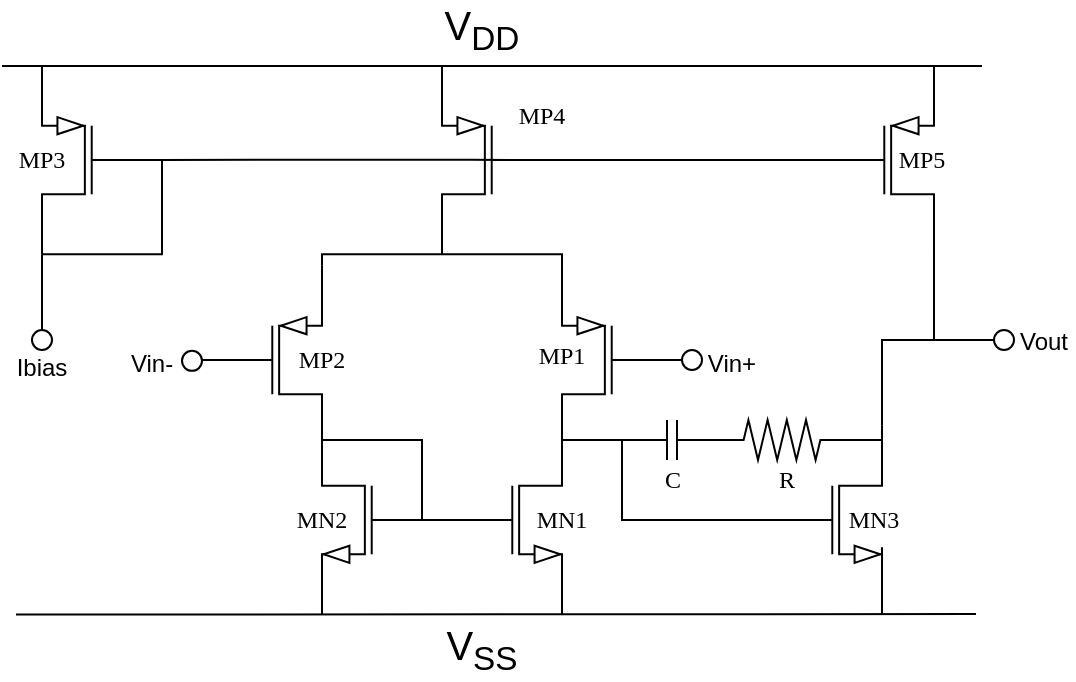 <mxfile version="25.0.3">
  <diagram name="Page-1" id="7e0a89b8-554c-2b80-1dc8-d5c74ca68de4">
    <mxGraphModel dx="836" dy="543" grid="1" gridSize="10" guides="1" tooltips="1" connect="1" arrows="1" fold="1" page="1" pageScale="1" pageWidth="1100" pageHeight="850" background="none" math="0" shadow="0">
      <root>
        <mxCell id="0" />
        <mxCell id="1" parent="0" />
        <mxCell id="XvLy9n6LZG0TzpgyQY97-52" style="edgeStyle=orthogonalEdgeStyle;rounded=0;orthogonalLoop=1;jettySize=auto;html=1;exitX=1;exitY=1;exitDx=0;exitDy=0;exitPerimeter=0;endArrow=none;endFill=0;entryX=0.5;entryY=0;entryDx=0;entryDy=0;" parent="1" edge="1" target="XvLy9n6LZG0TzpgyQY97-21">
          <mxGeometry relative="1" as="geometry">
            <mxPoint x="100" y="157.143" as="sourcePoint" />
            <mxPoint x="100" y="170" as="targetPoint" />
          </mxGeometry>
        </mxCell>
        <mxCell id="XvLy9n6LZG0TzpgyQY97-16" value="" style="verticalLabelPosition=bottom;shadow=0;dashed=0;align=center;html=1;verticalAlign=top;shape=mxgraph.electrical.transistors.pmos;pointerEvents=1;flipV=0;flipH=1;" parent="1" vertex="1">
          <mxGeometry x="100" y="60" width="60" height="100" as="geometry" />
        </mxCell>
        <mxCell id="XvLy9n6LZG0TzpgyQY97-1" value="" style="verticalLabelPosition=bottom;shadow=0;dashed=0;align=center;html=1;verticalAlign=top;shape=mxgraph.electrical.transistors.pmos;pointerEvents=1;" parent="1" vertex="1">
          <mxGeometry x="180" y="160" width="60" height="100" as="geometry" />
        </mxCell>
        <mxCell id="XvLy9n6LZG0TzpgyQY97-2" value="" style="verticalLabelPosition=bottom;shadow=0;dashed=0;align=center;html=1;verticalAlign=top;shape=mxgraph.electrical.transistors.pmos;pointerEvents=1;flipV=0;flipH=1;" parent="1" vertex="1">
          <mxGeometry x="360" y="160" width="60" height="100" as="geometry" />
        </mxCell>
        <mxCell id="XvLy9n6LZG0TzpgyQY97-3" value="" style="verticalLabelPosition=bottom;shadow=0;dashed=0;align=center;html=1;verticalAlign=top;shape=mxgraph.electrical.transistors.pmos;pointerEvents=1;flipV=0;flipH=1;" parent="1" vertex="1">
          <mxGeometry x="300" y="60" width="60" height="100" as="geometry" />
        </mxCell>
        <mxCell id="XvLy9n6LZG0TzpgyQY97-8" style="edgeStyle=orthogonalEdgeStyle;rounded=0;orthogonalLoop=1;jettySize=auto;html=1;exitX=1;exitY=1;exitDx=0;exitDy=0;exitPerimeter=0;entryX=1;entryY=0;entryDx=0;entryDy=0;entryPerimeter=0;endArrow=none;endFill=0;" parent="1" target="XvLy9n6LZG0TzpgyQY97-2" edge="1">
          <mxGeometry relative="1" as="geometry">
            <mxPoint x="360.0" y="157.143" as="sourcePoint" />
          </mxGeometry>
        </mxCell>
        <mxCell id="XvLy9n6LZG0TzpgyQY97-11" value="" style="verticalLabelPosition=bottom;shadow=0;dashed=0;align=center;html=1;verticalAlign=top;shape=mxgraph.electrical.transistors.nmos;pointerEvents=1;" parent="1" vertex="1">
          <mxGeometry x="300" y="240" width="60" height="100" as="geometry" />
        </mxCell>
        <mxCell id="XvLy9n6LZG0TzpgyQY97-15" style="edgeStyle=orthogonalEdgeStyle;rounded=0;orthogonalLoop=1;jettySize=auto;html=1;exitX=1;exitY=0;exitDx=0;exitDy=0;exitPerimeter=0;endArrow=none;endFill=0;" parent="1" source="XvLy9n6LZG0TzpgyQY97-12" edge="1">
          <mxGeometry relative="1" as="geometry">
            <mxPoint x="310" y="290" as="targetPoint" />
            <Array as="points">
              <mxPoint x="240" y="273" />
              <mxPoint x="240" y="250" />
              <mxPoint x="290" y="250" />
              <mxPoint x="290" y="290" />
            </Array>
          </mxGeometry>
        </mxCell>
        <mxCell id="XvLy9n6LZG0TzpgyQY97-12" value="" style="verticalLabelPosition=bottom;shadow=0;dashed=0;align=center;html=1;verticalAlign=top;shape=mxgraph.electrical.transistors.nmos;pointerEvents=1;flipH=1;" parent="1" vertex="1">
          <mxGeometry x="240" y="240" width="60" height="100" as="geometry" />
        </mxCell>
        <mxCell id="XvLy9n6LZG0TzpgyQY97-18" value="" style="endArrow=none;html=1;rounded=0;" parent="1" edge="1">
          <mxGeometry width="50" height="50" relative="1" as="geometry">
            <mxPoint x="80" y="63" as="sourcePoint" />
            <mxPoint x="570" y="63" as="targetPoint" />
          </mxGeometry>
        </mxCell>
        <mxCell id="XvLy9n6LZG0TzpgyQY97-20" value="" style="verticalLabelPosition=bottom;shadow=0;dashed=0;align=center;html=1;verticalAlign=top;shape=mxgraph.electrical.transistors.pmos;pointerEvents=1;" parent="1" vertex="1">
          <mxGeometry x="486" y="60" width="60" height="100" as="geometry" />
        </mxCell>
        <mxCell id="XvLy9n6LZG0TzpgyQY97-21" value="" style="ellipse;whiteSpace=wrap;html=1;aspect=fixed;" parent="1" vertex="1">
          <mxGeometry x="95" y="195" width="10" height="10" as="geometry" />
        </mxCell>
        <mxCell id="XvLy9n6LZG0TzpgyQY97-23" value="Ibias" style="text;html=1;align=center;verticalAlign=middle;whiteSpace=wrap;rounded=0;" parent="1" vertex="1">
          <mxGeometry x="85" y="207.86" width="30" height="12.86" as="geometry" />
        </mxCell>
        <mxCell id="XvLy9n6LZG0TzpgyQY97-24" value="Vin-" style="text;html=1;align=center;verticalAlign=middle;whiteSpace=wrap;rounded=0;" parent="1" vertex="1">
          <mxGeometry x="140" y="205.43" width="30" height="12.86" as="geometry" />
        </mxCell>
        <mxCell id="XvLy9n6LZG0TzpgyQY97-25" value="" style="ellipse;whiteSpace=wrap;html=1;aspect=fixed;" parent="1" vertex="1">
          <mxGeometry x="170" y="205.43" width="10" height="10" as="geometry" />
        </mxCell>
        <mxCell id="XvLy9n6LZG0TzpgyQY97-26" value="" style="ellipse;whiteSpace=wrap;html=1;aspect=fixed;" parent="1" vertex="1">
          <mxGeometry x="420" y="205" width="10" height="10" as="geometry" />
        </mxCell>
        <mxCell id="XvLy9n6LZG0TzpgyQY97-27" value="Vin+" style="text;html=1;align=center;verticalAlign=middle;whiteSpace=wrap;rounded=0;" parent="1" vertex="1">
          <mxGeometry x="430" y="205.43" width="30" height="12.86" as="geometry" />
        </mxCell>
        <mxCell id="XvLy9n6LZG0TzpgyQY97-37" style="edgeStyle=orthogonalEdgeStyle;rounded=0;orthogonalLoop=1;jettySize=auto;html=1;exitX=1;exitY=1;exitDx=0;exitDy=0;exitPerimeter=0;endArrow=none;endFill=0;" parent="1" edge="1">
          <mxGeometry relative="1" as="geometry">
            <mxPoint x="520" y="337" as="targetPoint" />
            <mxPoint x="520" y="303.573" as="sourcePoint" />
            <Array as="points">
              <mxPoint x="520" y="317" />
              <mxPoint x="520" y="317" />
            </Array>
          </mxGeometry>
        </mxCell>
        <mxCell id="XvLy9n6LZG0TzpgyQY97-28" value="" style="verticalLabelPosition=bottom;shadow=0;dashed=0;align=center;html=1;verticalAlign=top;shape=mxgraph.electrical.transistors.nmos;pointerEvents=1;" parent="1" vertex="1">
          <mxGeometry x="460" y="240" width="60" height="100" as="geometry" />
        </mxCell>
        <mxCell id="XvLy9n6LZG0TzpgyQY97-30" value="Vout" style="text;html=1;align=center;verticalAlign=middle;whiteSpace=wrap;rounded=0;" parent="1" vertex="1">
          <mxGeometry x="586" y="195.0" width="30" height="12.86" as="geometry" />
        </mxCell>
        <mxCell id="XvLy9n6LZG0TzpgyQY97-31" value="" style="ellipse;whiteSpace=wrap;html=1;aspect=fixed;" parent="1" vertex="1">
          <mxGeometry x="576" y="195" width="10" height="10" as="geometry" />
        </mxCell>
        <mxCell id="XvLy9n6LZG0TzpgyQY97-32" style="edgeStyle=orthogonalEdgeStyle;rounded=0;orthogonalLoop=1;jettySize=auto;html=1;exitX=1;exitY=1;exitDx=0;exitDy=0;exitPerimeter=0;entryX=1;entryY=0;entryDx=0;entryDy=0;entryPerimeter=0;endArrow=none;endFill=0;" parent="1" source="XvLy9n6LZG0TzpgyQY97-20" target="XvLy9n6LZG0TzpgyQY97-28" edge="1">
          <mxGeometry relative="1" as="geometry" />
        </mxCell>
        <mxCell id="XvLy9n6LZG0TzpgyQY97-33" style="edgeStyle=orthogonalEdgeStyle;rounded=0;orthogonalLoop=1;jettySize=auto;html=1;entryX=1;entryY=1;entryDx=0;entryDy=0;entryPerimeter=0;endArrow=none;endFill=0;" parent="1" source="XvLy9n6LZG0TzpgyQY97-31" target="XvLy9n6LZG0TzpgyQY97-20" edge="1">
          <mxGeometry relative="1" as="geometry" />
        </mxCell>
        <mxCell id="XvLy9n6LZG0TzpgyQY97-34" style="edgeStyle=orthogonalEdgeStyle;rounded=0;orthogonalLoop=1;jettySize=auto;html=1;exitX=0;exitY=0.5;exitDx=0;exitDy=0;exitPerimeter=0;entryX=1;entryY=1;entryDx=0;entryDy=0;entryPerimeter=0;endArrow=none;endFill=0;" parent="1" source="XvLy9n6LZG0TzpgyQY97-28" target="XvLy9n6LZG0TzpgyQY97-2" edge="1">
          <mxGeometry relative="1" as="geometry">
            <Array as="points">
              <mxPoint x="390" y="290" />
              <mxPoint x="390" y="250" />
              <mxPoint x="360" y="250" />
            </Array>
          </mxGeometry>
        </mxCell>
        <mxCell id="XvLy9n6LZG0TzpgyQY97-35" value="" style="endArrow=none;html=1;rounded=0;" parent="1" edge="1">
          <mxGeometry width="50" height="50" relative="1" as="geometry">
            <mxPoint x="87" y="337.31" as="sourcePoint" />
            <mxPoint x="567" y="337" as="targetPoint" />
          </mxGeometry>
        </mxCell>
        <mxCell id="XvLy9n6LZG0TzpgyQY97-38" value="&lt;font style=&quot;font-size: 20px;&quot;&gt;V&lt;sub&gt;DD&lt;/sub&gt;&lt;/font&gt;" style="text;html=1;align=center;verticalAlign=middle;whiteSpace=wrap;rounded=0;" parent="1" vertex="1">
          <mxGeometry x="290" y="30" width="60" height="30" as="geometry" />
        </mxCell>
        <mxCell id="XvLy9n6LZG0TzpgyQY97-39" value="&lt;font style=&quot;font-size: 20px;&quot;&gt;V&lt;sub&gt;SS&lt;/sub&gt;&lt;/font&gt;" style="text;html=1;align=center;verticalAlign=middle;whiteSpace=wrap;rounded=0;" parent="1" vertex="1">
          <mxGeometry x="290" y="340" width="60" height="30" as="geometry" />
        </mxCell>
        <mxCell id="XvLy9n6LZG0TzpgyQY97-45" style="edgeStyle=orthogonalEdgeStyle;rounded=0;orthogonalLoop=1;jettySize=auto;html=1;exitX=1;exitY=1;exitDx=0;exitDy=0;exitPerimeter=0;entryX=1;entryY=0;entryDx=0;entryDy=0;entryPerimeter=0;endArrow=none;endFill=0;" parent="1" source="XvLy9n6LZG0TzpgyQY97-3" target="XvLy9n6LZG0TzpgyQY97-1" edge="1">
          <mxGeometry relative="1" as="geometry">
            <Array as="points">
              <mxPoint x="240" y="157" />
            </Array>
          </mxGeometry>
        </mxCell>
        <mxCell id="XvLy9n6LZG0TzpgyQY97-46" style="edgeStyle=orthogonalEdgeStyle;rounded=0;orthogonalLoop=1;jettySize=auto;html=1;entryX=0;entryY=0.5;entryDx=0;entryDy=0;entryPerimeter=0;endArrow=none;endFill=0;exitX=0.065;exitY=0.499;exitDx=0;exitDy=0;exitPerimeter=0;" parent="1" edge="1">
          <mxGeometry relative="1" as="geometry">
            <mxPoint x="160.0" y="109.946" as="sourcePoint" />
            <mxPoint x="363.9" y="110.04" as="targetPoint" />
            <Array as="points">
              <mxPoint x="313.9" y="110.04" />
            </Array>
          </mxGeometry>
        </mxCell>
        <mxCell id="XvLy9n6LZG0TzpgyQY97-47" style="edgeStyle=orthogonalEdgeStyle;rounded=0;orthogonalLoop=1;jettySize=auto;html=1;exitX=1;exitY=1;exitDx=0;exitDy=0;exitPerimeter=0;entryX=1;entryY=0;entryDx=0;entryDy=0;entryPerimeter=0;endArrow=none;endFill=0;" parent="1" source="XvLy9n6LZG0TzpgyQY97-3" target="XvLy9n6LZG0TzpgyQY97-2" edge="1">
          <mxGeometry relative="1" as="geometry">
            <Array as="points">
              <mxPoint x="360" y="157" />
            </Array>
          </mxGeometry>
        </mxCell>
        <mxCell id="XvLy9n6LZG0TzpgyQY97-48" style="edgeStyle=orthogonalEdgeStyle;rounded=0;orthogonalLoop=1;jettySize=auto;html=1;entryX=0;entryY=0.5;entryDx=0;entryDy=0;entryPerimeter=0;endArrow=none;endFill=0;" parent="1" source="XvLy9n6LZG0TzpgyQY97-3" target="XvLy9n6LZG0TzpgyQY97-20" edge="1">
          <mxGeometry relative="1" as="geometry" />
        </mxCell>
        <mxCell id="XvLy9n6LZG0TzpgyQY97-51" style="edgeStyle=orthogonalEdgeStyle;rounded=0;orthogonalLoop=1;jettySize=auto;html=1;exitX=0;exitY=0.5;exitDx=0;exitDy=0;exitPerimeter=0;entryX=1;entryY=1;entryDx=0;entryDy=0;entryPerimeter=0;endArrow=none;endFill=0;" parent="1" source="XvLy9n6LZG0TzpgyQY97-16" target="XvLy9n6LZG0TzpgyQY97-16" edge="1">
          <mxGeometry relative="1" as="geometry">
            <Array as="points">
              <mxPoint x="160" y="157" />
            </Array>
          </mxGeometry>
        </mxCell>
        <mxCell id="XvLy9n6LZG0TzpgyQY97-53" value="&lt;font face=&quot;Garamond&quot;&gt;MP1&lt;/font&gt;" style="text;html=1;align=center;verticalAlign=middle;whiteSpace=wrap;rounded=0;" parent="1" vertex="1">
          <mxGeometry x="340" y="190" width="40" height="36.86" as="geometry" />
        </mxCell>
        <mxCell id="XvLy9n6LZG0TzpgyQY97-54" value="&lt;font face=&quot;Garamond&quot;&gt;MP2&lt;/font&gt;" style="text;html=1;align=center;verticalAlign=middle;whiteSpace=wrap;rounded=0;" parent="1" vertex="1">
          <mxGeometry x="220" y="192" width="40" height="36.86" as="geometry" />
        </mxCell>
        <mxCell id="XvLy9n6LZG0TzpgyQY97-55" value="&lt;font face=&quot;Garamond&quot;&gt;MP4&lt;/font&gt;" style="text;html=1;align=center;verticalAlign=middle;whiteSpace=wrap;rounded=0;" parent="1" vertex="1">
          <mxGeometry x="330" y="70" width="40" height="36.86" as="geometry" />
        </mxCell>
        <mxCell id="XvLy9n6LZG0TzpgyQY97-56" value="&lt;font face=&quot;Garamond&quot;&gt;MP3&lt;/font&gt;" style="text;html=1;align=center;verticalAlign=middle;whiteSpace=wrap;rounded=0;" parent="1" vertex="1">
          <mxGeometry x="80" y="91.57" width="40" height="36.86" as="geometry" />
        </mxCell>
        <mxCell id="XvLy9n6LZG0TzpgyQY97-57" value="&lt;font face=&quot;Garamond&quot;&gt;MP5&lt;/font&gt;" style="text;html=1;align=center;verticalAlign=middle;whiteSpace=wrap;rounded=0;" parent="1" vertex="1">
          <mxGeometry x="520" y="91.57" width="40" height="36.86" as="geometry" />
        </mxCell>
        <mxCell id="XvLy9n6LZG0TzpgyQY97-58" value="&lt;font face=&quot;Garamond&quot;&gt;MN1&lt;/font&gt;" style="text;html=1;align=center;verticalAlign=middle;whiteSpace=wrap;rounded=0;" parent="1" vertex="1">
          <mxGeometry x="340" y="271.57" width="40" height="36.86" as="geometry" />
        </mxCell>
        <mxCell id="XvLy9n6LZG0TzpgyQY97-59" value="&lt;font face=&quot;Garamond&quot;&gt;MN2&lt;/font&gt;" style="text;html=1;align=center;verticalAlign=middle;whiteSpace=wrap;rounded=0;" parent="1" vertex="1">
          <mxGeometry x="220" y="271.57" width="40" height="36.86" as="geometry" />
        </mxCell>
        <mxCell id="XvLy9n6LZG0TzpgyQY97-60" value="&lt;font face=&quot;Garamond&quot;&gt;MN3&lt;/font&gt;" style="text;html=1;align=center;verticalAlign=middle;whiteSpace=wrap;rounded=0;" parent="1" vertex="1">
          <mxGeometry x="496" y="271.57" width="40" height="36.86" as="geometry" />
        </mxCell>
        <mxCell id="n8q5t6mZOfE0eMkT0aoY-1" value="" style="pointerEvents=1;verticalLabelPosition=bottom;shadow=0;dashed=0;align=center;html=1;verticalAlign=top;shape=mxgraph.electrical.resistors.resistor_2;" vertex="1" parent="1">
          <mxGeometry x="440" y="240" width="60" height="20" as="geometry" />
        </mxCell>
        <mxCell id="n8q5t6mZOfE0eMkT0aoY-2" value="" style="pointerEvents=1;verticalLabelPosition=bottom;shadow=0;dashed=0;align=center;html=1;verticalAlign=top;shape=mxgraph.electrical.capacitors.capacitor_1;" vertex="1" parent="1">
          <mxGeometry x="390" y="240" width="50" height="20" as="geometry" />
        </mxCell>
        <mxCell id="n8q5t6mZOfE0eMkT0aoY-5" style="edgeStyle=orthogonalEdgeStyle;rounded=0;orthogonalLoop=1;jettySize=auto;html=1;exitX=1;exitY=0.5;exitDx=0;exitDy=0;exitPerimeter=0;entryX=0.996;entryY=0.081;entryDx=0;entryDy=0;entryPerimeter=0;endArrow=none;endFill=0;" edge="1" parent="1" source="n8q5t6mZOfE0eMkT0aoY-1" target="XvLy9n6LZG0TzpgyQY97-28">
          <mxGeometry relative="1" as="geometry" />
        </mxCell>
        <mxCell id="n8q5t6mZOfE0eMkT0aoY-6" value="&lt;font face=&quot;Garamond&quot;&gt;C&lt;/font&gt;" style="text;html=1;align=center;verticalAlign=middle;whiteSpace=wrap;rounded=0;" vertex="1" parent="1">
          <mxGeometry x="402.5" y="260" width="25" height="20" as="geometry" />
        </mxCell>
        <mxCell id="n8q5t6mZOfE0eMkT0aoY-7" value="&lt;font face=&quot;Garamond&quot;&gt;R&lt;/font&gt;" style="text;html=1;align=center;verticalAlign=middle;whiteSpace=wrap;rounded=0;" vertex="1" parent="1">
          <mxGeometry x="460" y="260" width="25" height="20" as="geometry" />
        </mxCell>
      </root>
    </mxGraphModel>
  </diagram>
</mxfile>
